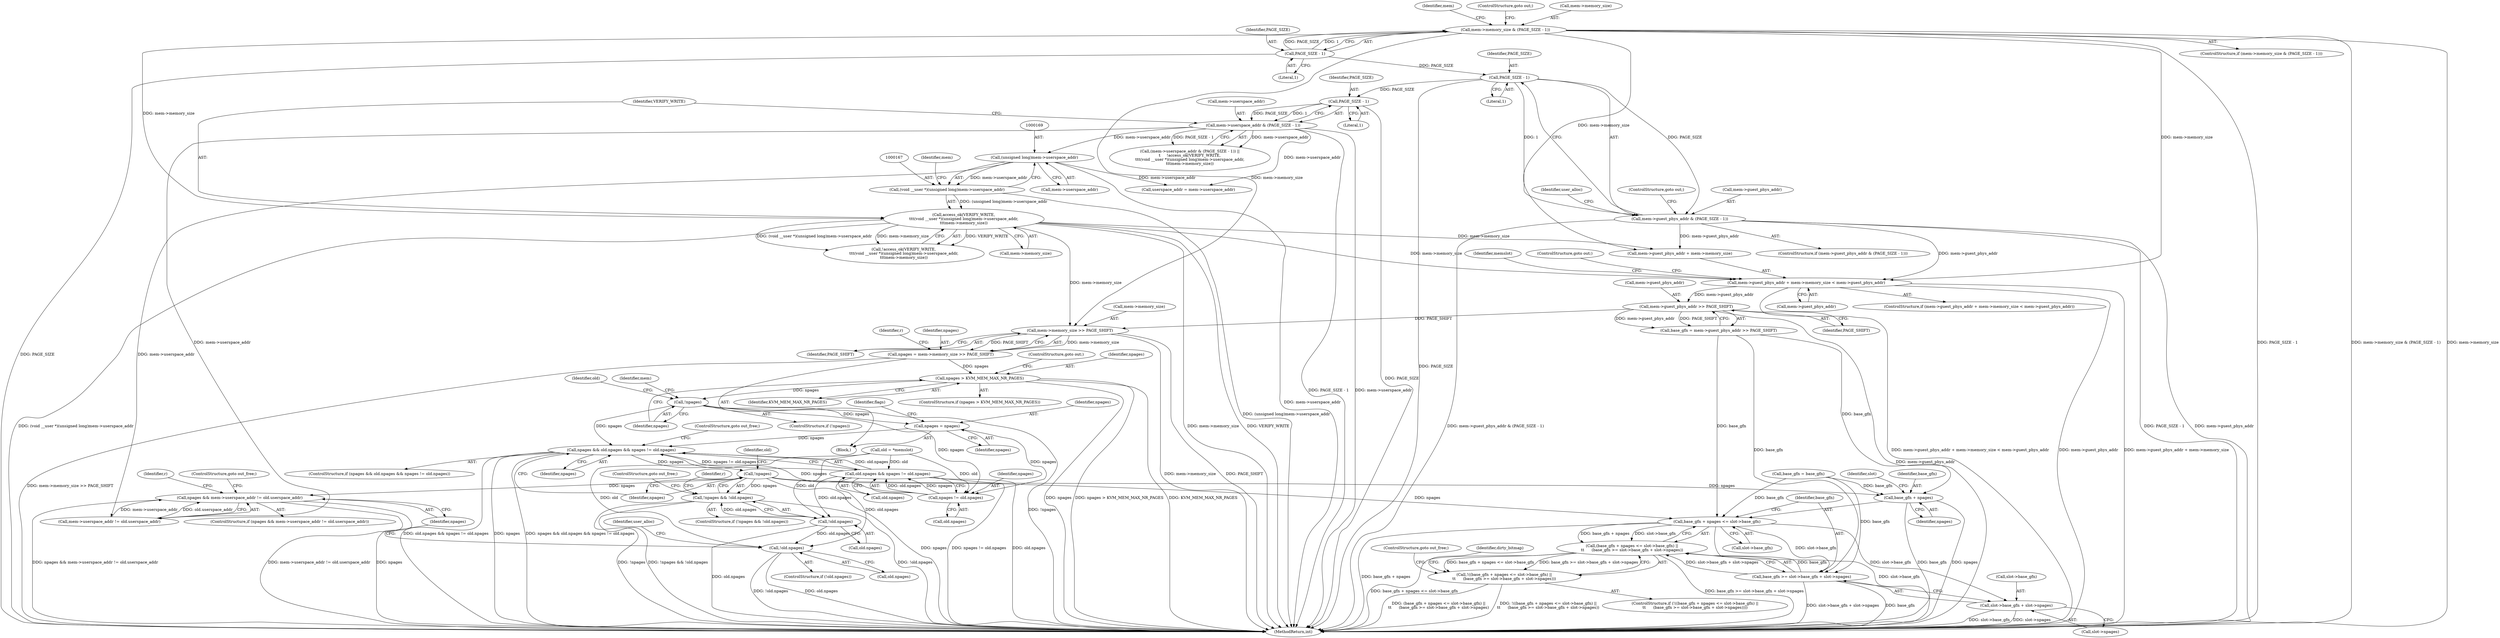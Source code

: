 digraph "0_linux_e40f193f5bb022e927a57a4f5d5194e4f12ddb74@pointer" {
"1000215" [label="(Call,mem->memory_size >> PAGE_SHIFT)"];
"1000164" [label="(Call,access_ok(VERIFY_WRITE,\n\t\t\t(void __user *)(unsigned long)mem->userspace_addr,\n\t\t\tmem->memory_size))"];
"1000166" [label="(Call,(void __user *)(unsigned long)mem->userspace_addr)"];
"1000168" [label="(Call,(unsigned long)mem->userspace_addr)"];
"1000156" [label="(Call,mem->userspace_addr & (PAGE_SIZE - 1))"];
"1000160" [label="(Call,PAGE_SIZE - 1)"];
"1000148" [label="(Call,PAGE_SIZE - 1)"];
"1000139" [label="(Call,PAGE_SIZE - 1)"];
"1000135" [label="(Call,mem->memory_size & (PAGE_SIZE - 1))"];
"1000208" [label="(Call,mem->guest_phys_addr >> PAGE_SHIFT)"];
"1000185" [label="(Call,mem->guest_phys_addr + mem->memory_size < mem->guest_phys_addr)"];
"1000144" [label="(Call,mem->guest_phys_addr & (PAGE_SIZE - 1))"];
"1000213" [label="(Call,npages = mem->memory_size >> PAGE_SHIFT)"];
"1000225" [label="(Call,npages > KVM_MEM_MAX_NR_PAGES)"];
"1000230" [label="(Call,!npages)"];
"1000249" [label="(Call,npages = npages)"];
"1000262" [label="(Call,npages && old.npages && npages != old.npages)"];
"1000276" [label="(Call,!npages)"];
"1000275" [label="(Call,!npages && !old.npages)"];
"1000302" [label="(Call,base_gfn + npages <= slot->base_gfn)"];
"1000301" [label="(Call,(base_gfn + npages <= slot->base_gfn) ||\n\t\t      (base_gfn >= slot->base_gfn + slot->npages))"];
"1000300" [label="(Call,!((base_gfn + npages <= slot->base_gfn) ||\n\t\t      (base_gfn >= slot->base_gfn + slot->npages)))"];
"1000309" [label="(Call,base_gfn >= slot->base_gfn + slot->npages)"];
"1000311" [label="(Call,slot->base_gfn + slot->npages)"];
"1000303" [label="(Call,base_gfn + npages)"];
"1000343" [label="(Call,npages && mem->userspace_addr != old.userspace_addr)"];
"1000268" [label="(Call,npages != old.npages)"];
"1000264" [label="(Call,old.npages && npages != old.npages)"];
"1000278" [label="(Call,!old.npages)"];
"1000327" [label="(Call,!old.npages)"];
"1000174" [label="(Identifier,mem)"];
"1000265" [label="(Call,old.npages)"];
"1000309" [label="(Call,base_gfn >= slot->base_gfn + slot->npages)"];
"1000277" [label="(Identifier,npages)"];
"1000246" [label="(Call,base_gfn = base_gfn)"];
"1000307" [label="(Identifier,slot)"];
"1000146" [label="(Identifier,mem)"];
"1000269" [label="(Identifier,npages)"];
"1000144" [label="(Call,mem->guest_phys_addr & (PAGE_SIZE - 1))"];
"1000156" [label="(Call,mem->userspace_addr & (PAGE_SIZE - 1))"];
"1000326" [label="(ControlStructure,if (!old.npages))"];
"1000216" [label="(Call,mem->memory_size)"];
"1000151" [label="(ControlStructure,goto out;)"];
"1000165" [label="(Identifier,VERIFY_WRITE)"];
"1000213" [label="(Call,npages = mem->memory_size >> PAGE_SHIFT)"];
"1000282" [label="(ControlStructure,goto out_free;)"];
"1000208" [label="(Call,mem->guest_phys_addr >> PAGE_SHIFT)"];
"1000489" [label="(MethodReturn,int)"];
"1000168" [label="(Call,(unsigned long)mem->userspace_addr)"];
"1000263" [label="(Identifier,npages)"];
"1000224" [label="(ControlStructure,if (npages > KVM_MEM_MAX_NR_PAGES))"];
"1000161" [label="(Identifier,PAGE_SIZE)"];
"1000186" [label="(Call,mem->guest_phys_addr + mem->memory_size)"];
"1000304" [label="(Identifier,base_gfn)"];
"1000148" [label="(Call,PAGE_SIZE - 1)"];
"1000139" [label="(Call,PAGE_SIZE - 1)"];
"1000343" [label="(Call,npages && mem->userspace_addr != old.userspace_addr)"];
"1000306" [label="(Call,slot->base_gfn)"];
"1000359" [label="(ControlStructure,goto out_free;)"];
"1000145" [label="(Call,mem->guest_phys_addr)"];
"1000196" [label="(ControlStructure,goto out;)"];
"1000249" [label="(Call,npages = npages)"];
"1000274" [label="(ControlStructure,if (!npages && !old.npages))"];
"1000264" [label="(Call,old.npages && npages != old.npages)"];
"1000212" [label="(Identifier,PAGE_SHIFT)"];
"1000280" [label="(Identifier,old)"];
"1000279" [label="(Call,old.npages)"];
"1000143" [label="(ControlStructure,if (mem->guest_phys_addr & (PAGE_SIZE - 1)))"];
"1000312" [label="(Call,slot->base_gfn)"];
"1000278" [label="(Call,!old.npages)"];
"1000162" [label="(Literal,1)"];
"1000231" [label="(Identifier,npages)"];
"1000140" [label="(Identifier,PAGE_SIZE)"];
"1000237" [label="(Call,old = *memslot)"];
"1000230" [label="(Call,!npages)"];
"1000206" [label="(Call,base_gfn = mem->guest_phys_addr >> PAGE_SHIFT)"];
"1000229" [label="(ControlStructure,if (!npages))"];
"1000303" [label="(Call,base_gfn + npages)"];
"1000166" [label="(Call,(void __user *)(unsigned long)mem->userspace_addr)"];
"1000276" [label="(Call,!npages)"];
"1000344" [label="(Identifier,npages)"];
"1000273" [label="(ControlStructure,goto out_free;)"];
"1000275" [label="(Call,!npages && !old.npages)"];
"1000215" [label="(Call,mem->memory_size >> PAGE_SHIFT)"];
"1000302" [label="(Call,base_gfn + npages <= slot->base_gfn)"];
"1000315" [label="(Call,slot->npages)"];
"1000221" [label="(Identifier,r)"];
"1000185" [label="(Call,mem->guest_phys_addr + mem->memory_size < mem->guest_phys_addr)"];
"1000193" [label="(Call,mem->guest_phys_addr)"];
"1000219" [label="(Identifier,PAGE_SHIFT)"];
"1000327" [label="(Call,!old.npages)"];
"1000318" [label="(ControlStructure,goto out_free;)"];
"1000141" [label="(Literal,1)"];
"1000149" [label="(Identifier,PAGE_SIZE)"];
"1000155" [label="(Call,(mem->userspace_addr & (PAGE_SIZE - 1)) ||\n\t     !access_ok(VERIFY_WRITE,\n\t\t\t(void __user *)(unsigned long)mem->userspace_addr,\n\t\t\tmem->memory_size))"];
"1000135" [label="(Call,mem->memory_size & (PAGE_SIZE - 1))"];
"1000253" [label="(Identifier,flags)"];
"1000250" [label="(Identifier,npages)"];
"1000170" [label="(Call,mem->userspace_addr)"];
"1000299" [label="(ControlStructure,if (!((base_gfn + npages <= slot->base_gfn) ||\n\t\t      (base_gfn >= slot->base_gfn + slot->npages))))"];
"1000328" [label="(Call,old.npages)"];
"1000157" [label="(Call,mem->userspace_addr)"];
"1000270" [label="(Call,old.npages)"];
"1000154" [label="(Identifier,user_alloc)"];
"1000225" [label="(Call,npages > KVM_MEM_MAX_NR_PAGES)"];
"1000198" [label="(Identifier,memslot)"];
"1000209" [label="(Call,mem->guest_phys_addr)"];
"1000163" [label="(Call,!access_ok(VERIFY_WRITE,\n\t\t\t(void __user *)(unsigned long)mem->userspace_addr,\n\t\t\tmem->memory_size))"];
"1000311" [label="(Call,slot->base_gfn + slot->npages)"];
"1000115" [label="(Block,)"];
"1000227" [label="(Identifier,KVM_MEM_MAX_NR_PAGES)"];
"1000333" [label="(Identifier,user_alloc)"];
"1000262" [label="(Call,npages && old.npages && npages != old.npages)"];
"1000234" [label="(Identifier,mem)"];
"1000150" [label="(Literal,1)"];
"1000354" [label="(Identifier,r)"];
"1000238" [label="(Identifier,old)"];
"1000142" [label="(ControlStructure,goto out;)"];
"1000226" [label="(Identifier,npages)"];
"1000214" [label="(Identifier,npages)"];
"1000261" [label="(ControlStructure,if (npages && old.npages && npages != old.npages))"];
"1000310" [label="(Identifier,base_gfn)"];
"1000251" [label="(Identifier,npages)"];
"1000134" [label="(ControlStructure,if (mem->memory_size & (PAGE_SIZE - 1)))"];
"1000284" [label="(Identifier,r)"];
"1000301" [label="(Call,(base_gfn + npages <= slot->base_gfn) ||\n\t\t      (base_gfn >= slot->base_gfn + slot->npages))"];
"1000173" [label="(Call,mem->memory_size)"];
"1000268" [label="(Call,npages != old.npages)"];
"1000335" [label="(Call,userspace_addr = mem->userspace_addr)"];
"1000136" [label="(Call,mem->memory_size)"];
"1000164" [label="(Call,access_ok(VERIFY_WRITE,\n\t\t\t(void __user *)(unsigned long)mem->userspace_addr,\n\t\t\tmem->memory_size))"];
"1000300" [label="(Call,!((base_gfn + npages <= slot->base_gfn) ||\n\t\t      (base_gfn >= slot->base_gfn + slot->npages)))"];
"1000305" [label="(Identifier,npages)"];
"1000345" [label="(Call,mem->userspace_addr != old.userspace_addr)"];
"1000320" [label="(Identifier,dirty_bitmap)"];
"1000160" [label="(Call,PAGE_SIZE - 1)"];
"1000342" [label="(ControlStructure,if (npages && mem->userspace_addr != old.userspace_addr))"];
"1000228" [label="(ControlStructure,goto out;)"];
"1000184" [label="(ControlStructure,if (mem->guest_phys_addr + mem->memory_size < mem->guest_phys_addr))"];
"1000215" -> "1000213"  [label="AST: "];
"1000215" -> "1000219"  [label="CFG: "];
"1000216" -> "1000215"  [label="AST: "];
"1000219" -> "1000215"  [label="AST: "];
"1000213" -> "1000215"  [label="CFG: "];
"1000215" -> "1000489"  [label="DDG: mem->memory_size"];
"1000215" -> "1000489"  [label="DDG: PAGE_SHIFT"];
"1000215" -> "1000213"  [label="DDG: mem->memory_size"];
"1000215" -> "1000213"  [label="DDG: PAGE_SHIFT"];
"1000164" -> "1000215"  [label="DDG: mem->memory_size"];
"1000135" -> "1000215"  [label="DDG: mem->memory_size"];
"1000208" -> "1000215"  [label="DDG: PAGE_SHIFT"];
"1000164" -> "1000163"  [label="AST: "];
"1000164" -> "1000173"  [label="CFG: "];
"1000165" -> "1000164"  [label="AST: "];
"1000166" -> "1000164"  [label="AST: "];
"1000173" -> "1000164"  [label="AST: "];
"1000163" -> "1000164"  [label="CFG: "];
"1000164" -> "1000489"  [label="DDG: (void __user *)(unsigned long)mem->userspace_addr"];
"1000164" -> "1000489"  [label="DDG: mem->memory_size"];
"1000164" -> "1000489"  [label="DDG: VERIFY_WRITE"];
"1000164" -> "1000163"  [label="DDG: VERIFY_WRITE"];
"1000164" -> "1000163"  [label="DDG: (void __user *)(unsigned long)mem->userspace_addr"];
"1000164" -> "1000163"  [label="DDG: mem->memory_size"];
"1000166" -> "1000164"  [label="DDG: (unsigned long)mem->userspace_addr"];
"1000135" -> "1000164"  [label="DDG: mem->memory_size"];
"1000164" -> "1000185"  [label="DDG: mem->memory_size"];
"1000164" -> "1000186"  [label="DDG: mem->memory_size"];
"1000166" -> "1000168"  [label="CFG: "];
"1000167" -> "1000166"  [label="AST: "];
"1000168" -> "1000166"  [label="AST: "];
"1000174" -> "1000166"  [label="CFG: "];
"1000166" -> "1000489"  [label="DDG: (unsigned long)mem->userspace_addr"];
"1000168" -> "1000166"  [label="DDG: mem->userspace_addr"];
"1000168" -> "1000170"  [label="CFG: "];
"1000169" -> "1000168"  [label="AST: "];
"1000170" -> "1000168"  [label="AST: "];
"1000168" -> "1000489"  [label="DDG: mem->userspace_addr"];
"1000156" -> "1000168"  [label="DDG: mem->userspace_addr"];
"1000168" -> "1000335"  [label="DDG: mem->userspace_addr"];
"1000168" -> "1000345"  [label="DDG: mem->userspace_addr"];
"1000156" -> "1000155"  [label="AST: "];
"1000156" -> "1000160"  [label="CFG: "];
"1000157" -> "1000156"  [label="AST: "];
"1000160" -> "1000156"  [label="AST: "];
"1000165" -> "1000156"  [label="CFG: "];
"1000155" -> "1000156"  [label="CFG: "];
"1000156" -> "1000489"  [label="DDG: mem->userspace_addr"];
"1000156" -> "1000489"  [label="DDG: PAGE_SIZE - 1"];
"1000156" -> "1000155"  [label="DDG: mem->userspace_addr"];
"1000156" -> "1000155"  [label="DDG: PAGE_SIZE - 1"];
"1000160" -> "1000156"  [label="DDG: PAGE_SIZE"];
"1000160" -> "1000156"  [label="DDG: 1"];
"1000156" -> "1000335"  [label="DDG: mem->userspace_addr"];
"1000156" -> "1000345"  [label="DDG: mem->userspace_addr"];
"1000160" -> "1000162"  [label="CFG: "];
"1000161" -> "1000160"  [label="AST: "];
"1000162" -> "1000160"  [label="AST: "];
"1000160" -> "1000489"  [label="DDG: PAGE_SIZE"];
"1000148" -> "1000160"  [label="DDG: PAGE_SIZE"];
"1000148" -> "1000144"  [label="AST: "];
"1000148" -> "1000150"  [label="CFG: "];
"1000149" -> "1000148"  [label="AST: "];
"1000150" -> "1000148"  [label="AST: "];
"1000144" -> "1000148"  [label="CFG: "];
"1000148" -> "1000489"  [label="DDG: PAGE_SIZE"];
"1000148" -> "1000144"  [label="DDG: PAGE_SIZE"];
"1000148" -> "1000144"  [label="DDG: 1"];
"1000139" -> "1000148"  [label="DDG: PAGE_SIZE"];
"1000139" -> "1000135"  [label="AST: "];
"1000139" -> "1000141"  [label="CFG: "];
"1000140" -> "1000139"  [label="AST: "];
"1000141" -> "1000139"  [label="AST: "];
"1000135" -> "1000139"  [label="CFG: "];
"1000139" -> "1000489"  [label="DDG: PAGE_SIZE"];
"1000139" -> "1000135"  [label="DDG: PAGE_SIZE"];
"1000139" -> "1000135"  [label="DDG: 1"];
"1000135" -> "1000134"  [label="AST: "];
"1000136" -> "1000135"  [label="AST: "];
"1000142" -> "1000135"  [label="CFG: "];
"1000146" -> "1000135"  [label="CFG: "];
"1000135" -> "1000489"  [label="DDG: PAGE_SIZE - 1"];
"1000135" -> "1000489"  [label="DDG: mem->memory_size & (PAGE_SIZE - 1)"];
"1000135" -> "1000489"  [label="DDG: mem->memory_size"];
"1000135" -> "1000185"  [label="DDG: mem->memory_size"];
"1000135" -> "1000186"  [label="DDG: mem->memory_size"];
"1000208" -> "1000206"  [label="AST: "];
"1000208" -> "1000212"  [label="CFG: "];
"1000209" -> "1000208"  [label="AST: "];
"1000212" -> "1000208"  [label="AST: "];
"1000206" -> "1000208"  [label="CFG: "];
"1000208" -> "1000489"  [label="DDG: mem->guest_phys_addr"];
"1000208" -> "1000206"  [label="DDG: mem->guest_phys_addr"];
"1000208" -> "1000206"  [label="DDG: PAGE_SHIFT"];
"1000185" -> "1000208"  [label="DDG: mem->guest_phys_addr"];
"1000185" -> "1000184"  [label="AST: "];
"1000185" -> "1000193"  [label="CFG: "];
"1000186" -> "1000185"  [label="AST: "];
"1000193" -> "1000185"  [label="AST: "];
"1000196" -> "1000185"  [label="CFG: "];
"1000198" -> "1000185"  [label="CFG: "];
"1000185" -> "1000489"  [label="DDG: mem->guest_phys_addr + mem->memory_size"];
"1000185" -> "1000489"  [label="DDG: mem->guest_phys_addr + mem->memory_size < mem->guest_phys_addr"];
"1000185" -> "1000489"  [label="DDG: mem->guest_phys_addr"];
"1000144" -> "1000185"  [label="DDG: mem->guest_phys_addr"];
"1000144" -> "1000143"  [label="AST: "];
"1000145" -> "1000144"  [label="AST: "];
"1000151" -> "1000144"  [label="CFG: "];
"1000154" -> "1000144"  [label="CFG: "];
"1000144" -> "1000489"  [label="DDG: mem->guest_phys_addr & (PAGE_SIZE - 1)"];
"1000144" -> "1000489"  [label="DDG: PAGE_SIZE - 1"];
"1000144" -> "1000489"  [label="DDG: mem->guest_phys_addr"];
"1000144" -> "1000186"  [label="DDG: mem->guest_phys_addr"];
"1000213" -> "1000115"  [label="AST: "];
"1000214" -> "1000213"  [label="AST: "];
"1000221" -> "1000213"  [label="CFG: "];
"1000213" -> "1000489"  [label="DDG: mem->memory_size >> PAGE_SHIFT"];
"1000213" -> "1000225"  [label="DDG: npages"];
"1000225" -> "1000224"  [label="AST: "];
"1000225" -> "1000227"  [label="CFG: "];
"1000226" -> "1000225"  [label="AST: "];
"1000227" -> "1000225"  [label="AST: "];
"1000228" -> "1000225"  [label="CFG: "];
"1000231" -> "1000225"  [label="CFG: "];
"1000225" -> "1000489"  [label="DDG: npages > KVM_MEM_MAX_NR_PAGES"];
"1000225" -> "1000489"  [label="DDG: KVM_MEM_MAX_NR_PAGES"];
"1000225" -> "1000489"  [label="DDG: npages"];
"1000225" -> "1000230"  [label="DDG: npages"];
"1000230" -> "1000229"  [label="AST: "];
"1000230" -> "1000231"  [label="CFG: "];
"1000231" -> "1000230"  [label="AST: "];
"1000234" -> "1000230"  [label="CFG: "];
"1000238" -> "1000230"  [label="CFG: "];
"1000230" -> "1000489"  [label="DDG: !npages"];
"1000230" -> "1000249"  [label="DDG: npages"];
"1000230" -> "1000262"  [label="DDG: npages"];
"1000230" -> "1000268"  [label="DDG: npages"];
"1000249" -> "1000115"  [label="AST: "];
"1000249" -> "1000251"  [label="CFG: "];
"1000250" -> "1000249"  [label="AST: "];
"1000251" -> "1000249"  [label="AST: "];
"1000253" -> "1000249"  [label="CFG: "];
"1000249" -> "1000262"  [label="DDG: npages"];
"1000249" -> "1000268"  [label="DDG: npages"];
"1000262" -> "1000261"  [label="AST: "];
"1000262" -> "1000263"  [label="CFG: "];
"1000262" -> "1000264"  [label="CFG: "];
"1000263" -> "1000262"  [label="AST: "];
"1000264" -> "1000262"  [label="AST: "];
"1000273" -> "1000262"  [label="CFG: "];
"1000277" -> "1000262"  [label="CFG: "];
"1000262" -> "1000489"  [label="DDG: old.npages && npages != old.npages"];
"1000262" -> "1000489"  [label="DDG: npages"];
"1000262" -> "1000489"  [label="DDG: npages && old.npages && npages != old.npages"];
"1000268" -> "1000262"  [label="DDG: npages"];
"1000264" -> "1000262"  [label="DDG: old.npages"];
"1000264" -> "1000262"  [label="DDG: npages != old.npages"];
"1000262" -> "1000276"  [label="DDG: npages"];
"1000276" -> "1000275"  [label="AST: "];
"1000276" -> "1000277"  [label="CFG: "];
"1000277" -> "1000276"  [label="AST: "];
"1000280" -> "1000276"  [label="CFG: "];
"1000275" -> "1000276"  [label="CFG: "];
"1000276" -> "1000489"  [label="DDG: npages"];
"1000276" -> "1000275"  [label="DDG: npages"];
"1000276" -> "1000302"  [label="DDG: npages"];
"1000276" -> "1000303"  [label="DDG: npages"];
"1000276" -> "1000343"  [label="DDG: npages"];
"1000275" -> "1000274"  [label="AST: "];
"1000275" -> "1000278"  [label="CFG: "];
"1000278" -> "1000275"  [label="AST: "];
"1000282" -> "1000275"  [label="CFG: "];
"1000284" -> "1000275"  [label="CFG: "];
"1000275" -> "1000489"  [label="DDG: !npages && !old.npages"];
"1000275" -> "1000489"  [label="DDG: !old.npages"];
"1000275" -> "1000489"  [label="DDG: !npages"];
"1000278" -> "1000275"  [label="DDG: old.npages"];
"1000302" -> "1000301"  [label="AST: "];
"1000302" -> "1000306"  [label="CFG: "];
"1000303" -> "1000302"  [label="AST: "];
"1000306" -> "1000302"  [label="AST: "];
"1000310" -> "1000302"  [label="CFG: "];
"1000301" -> "1000302"  [label="CFG: "];
"1000302" -> "1000489"  [label="DDG: base_gfn + npages"];
"1000302" -> "1000489"  [label="DDG: slot->base_gfn"];
"1000302" -> "1000301"  [label="DDG: base_gfn + npages"];
"1000302" -> "1000301"  [label="DDG: slot->base_gfn"];
"1000246" -> "1000302"  [label="DDG: base_gfn"];
"1000206" -> "1000302"  [label="DDG: base_gfn"];
"1000302" -> "1000309"  [label="DDG: slot->base_gfn"];
"1000302" -> "1000311"  [label="DDG: slot->base_gfn"];
"1000301" -> "1000300"  [label="AST: "];
"1000301" -> "1000309"  [label="CFG: "];
"1000309" -> "1000301"  [label="AST: "];
"1000300" -> "1000301"  [label="CFG: "];
"1000301" -> "1000489"  [label="DDG: base_gfn >= slot->base_gfn + slot->npages"];
"1000301" -> "1000489"  [label="DDG: base_gfn + npages <= slot->base_gfn"];
"1000301" -> "1000300"  [label="DDG: base_gfn + npages <= slot->base_gfn"];
"1000301" -> "1000300"  [label="DDG: base_gfn >= slot->base_gfn + slot->npages"];
"1000309" -> "1000301"  [label="DDG: base_gfn"];
"1000309" -> "1000301"  [label="DDG: slot->base_gfn + slot->npages"];
"1000300" -> "1000299"  [label="AST: "];
"1000318" -> "1000300"  [label="CFG: "];
"1000320" -> "1000300"  [label="CFG: "];
"1000300" -> "1000489"  [label="DDG: (base_gfn + npages <= slot->base_gfn) ||\n\t\t      (base_gfn >= slot->base_gfn + slot->npages)"];
"1000300" -> "1000489"  [label="DDG: !((base_gfn + npages <= slot->base_gfn) ||\n\t\t      (base_gfn >= slot->base_gfn + slot->npages))"];
"1000309" -> "1000311"  [label="CFG: "];
"1000310" -> "1000309"  [label="AST: "];
"1000311" -> "1000309"  [label="AST: "];
"1000309" -> "1000489"  [label="DDG: base_gfn"];
"1000309" -> "1000489"  [label="DDG: slot->base_gfn + slot->npages"];
"1000246" -> "1000309"  [label="DDG: base_gfn"];
"1000206" -> "1000309"  [label="DDG: base_gfn"];
"1000311" -> "1000315"  [label="CFG: "];
"1000312" -> "1000311"  [label="AST: "];
"1000315" -> "1000311"  [label="AST: "];
"1000311" -> "1000489"  [label="DDG: slot->base_gfn"];
"1000311" -> "1000489"  [label="DDG: slot->npages"];
"1000303" -> "1000305"  [label="CFG: "];
"1000304" -> "1000303"  [label="AST: "];
"1000305" -> "1000303"  [label="AST: "];
"1000307" -> "1000303"  [label="CFG: "];
"1000303" -> "1000489"  [label="DDG: base_gfn"];
"1000303" -> "1000489"  [label="DDG: npages"];
"1000246" -> "1000303"  [label="DDG: base_gfn"];
"1000206" -> "1000303"  [label="DDG: base_gfn"];
"1000343" -> "1000342"  [label="AST: "];
"1000343" -> "1000344"  [label="CFG: "];
"1000343" -> "1000345"  [label="CFG: "];
"1000344" -> "1000343"  [label="AST: "];
"1000345" -> "1000343"  [label="AST: "];
"1000354" -> "1000343"  [label="CFG: "];
"1000359" -> "1000343"  [label="CFG: "];
"1000343" -> "1000489"  [label="DDG: npages"];
"1000343" -> "1000489"  [label="DDG: npages && mem->userspace_addr != old.userspace_addr"];
"1000343" -> "1000489"  [label="DDG: mem->userspace_addr != old.userspace_addr"];
"1000345" -> "1000343"  [label="DDG: mem->userspace_addr"];
"1000345" -> "1000343"  [label="DDG: old.userspace_addr"];
"1000268" -> "1000264"  [label="AST: "];
"1000268" -> "1000270"  [label="CFG: "];
"1000269" -> "1000268"  [label="AST: "];
"1000270" -> "1000268"  [label="AST: "];
"1000264" -> "1000268"  [label="CFG: "];
"1000268" -> "1000264"  [label="DDG: old.npages"];
"1000268" -> "1000264"  [label="DDG: npages"];
"1000237" -> "1000268"  [label="DDG: old"];
"1000264" -> "1000265"  [label="CFG: "];
"1000265" -> "1000264"  [label="AST: "];
"1000264" -> "1000489"  [label="DDG: old.npages"];
"1000264" -> "1000489"  [label="DDG: npages != old.npages"];
"1000237" -> "1000264"  [label="DDG: old"];
"1000264" -> "1000278"  [label="DDG: old.npages"];
"1000264" -> "1000327"  [label="DDG: old.npages"];
"1000278" -> "1000279"  [label="CFG: "];
"1000279" -> "1000278"  [label="AST: "];
"1000278" -> "1000489"  [label="DDG: old.npages"];
"1000237" -> "1000278"  [label="DDG: old"];
"1000278" -> "1000327"  [label="DDG: old.npages"];
"1000327" -> "1000326"  [label="AST: "];
"1000327" -> "1000328"  [label="CFG: "];
"1000328" -> "1000327"  [label="AST: "];
"1000333" -> "1000327"  [label="CFG: "];
"1000344" -> "1000327"  [label="CFG: "];
"1000327" -> "1000489"  [label="DDG: old.npages"];
"1000327" -> "1000489"  [label="DDG: !old.npages"];
"1000237" -> "1000327"  [label="DDG: old"];
}
